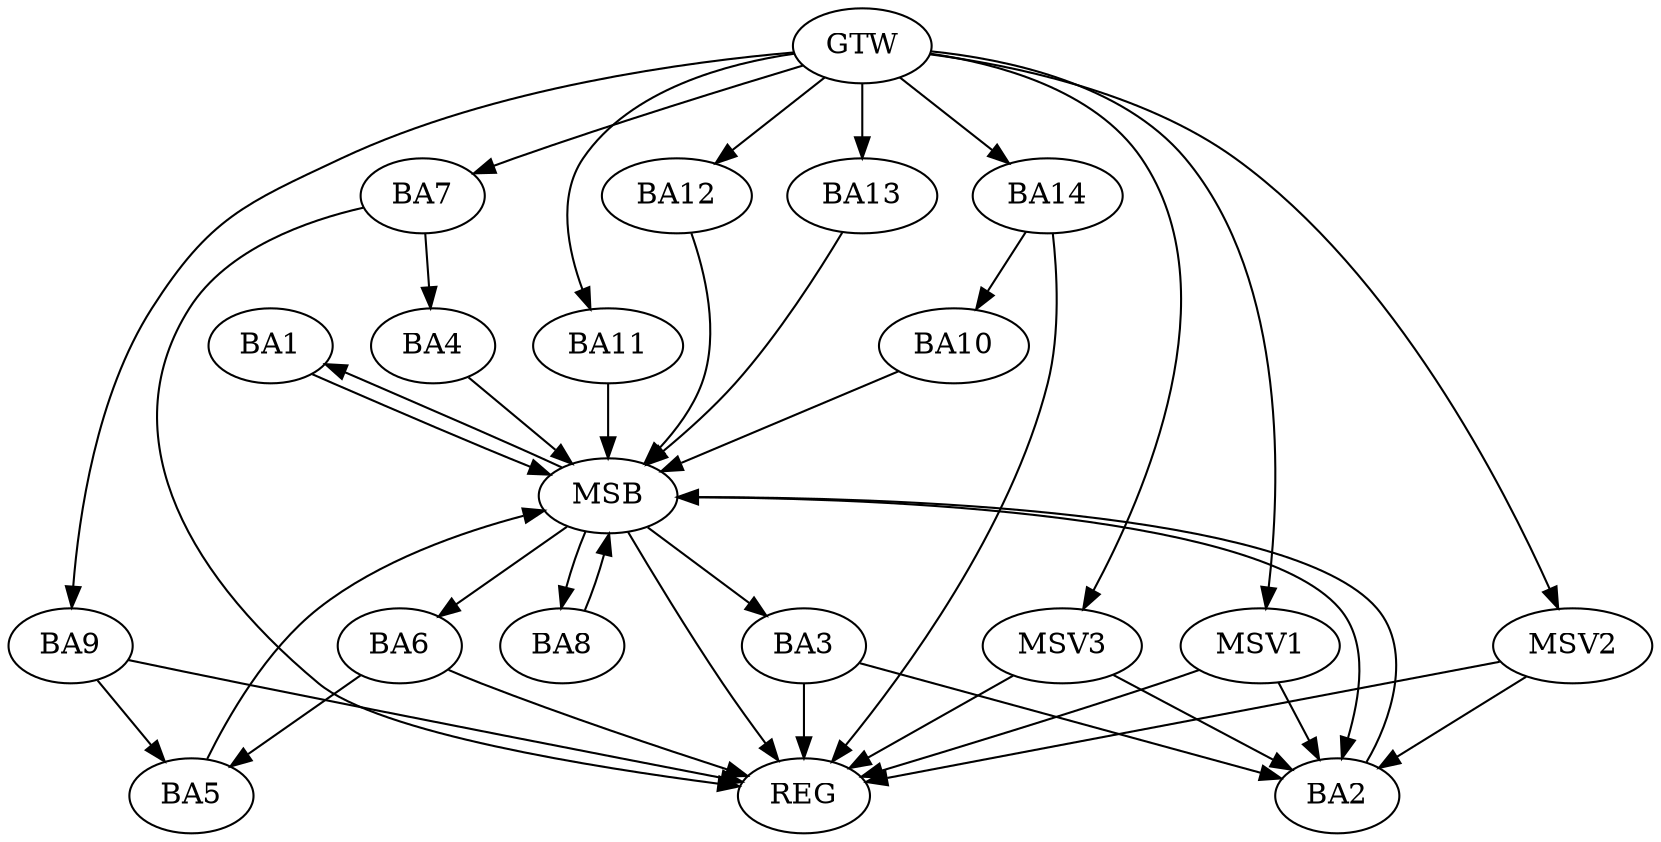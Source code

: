 strict digraph G {
  BA1 [ label="BA1" ];
  BA2 [ label="BA2" ];
  BA3 [ label="BA3" ];
  BA4 [ label="BA4" ];
  BA5 [ label="BA5" ];
  BA6 [ label="BA6" ];
  BA7 [ label="BA7" ];
  BA8 [ label="BA8" ];
  BA9 [ label="BA9" ];
  BA10 [ label="BA10" ];
  BA11 [ label="BA11" ];
  BA12 [ label="BA12" ];
  BA13 [ label="BA13" ];
  BA14 [ label="BA14" ];
  GTW [ label="GTW" ];
  REG [ label="REG" ];
  MSB [ label="MSB" ];
  MSV1 [ label="MSV1" ];
  MSV2 [ label="MSV2" ];
  MSV3 [ label="MSV3" ];
  BA3 -> BA2;
  BA6 -> BA5;
  BA7 -> BA4;
  BA9 -> BA5;
  BA14 -> BA10;
  GTW -> BA7;
  GTW -> BA9;
  GTW -> BA11;
  GTW -> BA12;
  GTW -> BA13;
  GTW -> BA14;
  BA3 -> REG;
  BA6 -> REG;
  BA7 -> REG;
  BA9 -> REG;
  BA14 -> REG;
  BA1 -> MSB;
  MSB -> BA2;
  MSB -> REG;
  BA2 -> MSB;
  MSB -> BA1;
  BA4 -> MSB;
  BA5 -> MSB;
  MSB -> BA3;
  BA8 -> MSB;
  MSB -> BA6;
  BA10 -> MSB;
  BA11 -> MSB;
  BA12 -> MSB;
  BA13 -> MSB;
  MSB -> BA8;
  MSV1 -> BA2;
  GTW -> MSV1;
  MSV1 -> REG;
  MSV2 -> BA2;
  GTW -> MSV2;
  MSV2 -> REG;
  MSV3 -> BA2;
  GTW -> MSV3;
  MSV3 -> REG;
}

